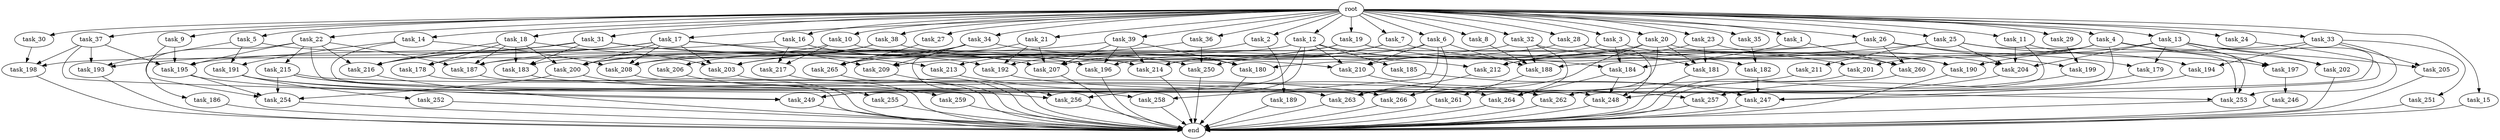 digraph G {
  root [size="0.000000"];
  task_11 [size="1024.000000"];
  task_256 [size="919123001344.000000"];
  task_185 [size="77309411328.000000"];
  task_265 [size="1700807049216.000000"];
  task_2 [size="1024.000000"];
  task_213 [size="111669149696.000000"];
  task_34 [size="1024.000000"];
  task_21 [size="1024.000000"];
  task_193 [size="721554505728.000000"];
  task_23 [size="1024.000000"];
  task_35 [size="1024.000000"];
  task_254 [size="2138893713408.000000"];
  task_263 [size="2052994367488.000000"];
  task_33 [size="1024.000000"];
  task_217 [size="773094113280.000000"];
  task_14 [size="1024.000000"];
  task_261 [size="34359738368.000000"];
  task_206 [size="549755813888.000000"];
  task_178 [size="1717986918400.000000"];
  task_3 [size="1024.000000"];
  task_249 [size="670014898176.000000"];
  task_259 [size="549755813888.000000"];
  task_179 [size="773094113280.000000"];
  task_196 [size="420906795008.000000"];
  task_187 [size="2946347565056.000000"];
  task_203 [size="2061584302080.000000"];
  task_28 [size="1024.000000"];
  task_209 [size="1632087572480.000000"];
  task_201 [size="343597383680.000000"];
  task_257 [size="764504178688.000000"];
  task_22 [size="1024.000000"];
  task_216 [size="2448131358720.000000"];
  task_5 [size="1024.000000"];
  task_188 [size="455266533376.000000"];
  task_30 [size="1024.000000"];
  task_250 [size="1468878815232.000000"];
  task_183 [size="970662608896.000000"];
  task_215 [size="695784701952.000000"];
  task_9 [size="1024.000000"];
  task_27 [size="1024.000000"];
  task_258 [size="936302870528.000000"];
  task_20 [size="1024.000000"];
  task_182 [size="858993459200.000000"];
  task_199 [size="833223655424.000000"];
  task_37 [size="1024.000000"];
  task_194 [size="292057776128.000000"];
  task_247 [size="1640677507072.000000"];
  task_204 [size="678604832768.000000"];
  task_200 [size="2405181685760.000000"];
  task_252 [size="420906795008.000000"];
  task_39 [size="1024.000000"];
  task_246 [size="137438953472.000000"];
  task_186 [size="695784701952.000000"];
  task_198 [size="523986010112.000000"];
  task_205 [size="154618822656.000000"];
  task_251 [size="77309411328.000000"];
  task_202 [size="111669149696.000000"];
  task_266 [size="1357209665536.000000"];
  task_8 [size="1024.000000"];
  task_214 [size="249108103168.000000"];
  task_191 [size="970662608896.000000"];
  task_211 [size="214748364800.000000"];
  task_24 [size="1024.000000"];
  task_264 [size="1417339207680.000000"];
  task_31 [size="1024.000000"];
  task_12 [size="1024.000000"];
  task_32 [size="1024.000000"];
  task_189 [size="549755813888.000000"];
  task_195 [size="944892805120.000000"];
  task_255 [size="695784701952.000000"];
  end [size="0.000000"];
  task_10 [size="1024.000000"];
  task_210 [size="1125281431552.000000"];
  task_29 [size="1024.000000"];
  task_1 [size="1024.000000"];
  task_208 [size="2010044694528.000000"];
  task_192 [size="1520418422784.000000"];
  task_4 [size="1024.000000"];
  task_13 [size="1024.000000"];
  task_260 [size="1529008357376.000000"];
  task_36 [size="1024.000000"];
  task_16 [size="1024.000000"];
  task_181 [size="979252543488.000000"];
  task_15 [size="1024.000000"];
  task_212 [size="1494648619008.000000"];
  task_253 [size="1185410973696.000000"];
  task_248 [size="1185410973696.000000"];
  task_18 [size="1024.000000"];
  task_26 [size="1024.000000"];
  task_180 [size="1425929142272.000000"];
  task_25 [size="1024.000000"];
  task_19 [size="1024.000000"];
  task_207 [size="627065225216.000000"];
  task_197 [size="188978561024.000000"];
  task_38 [size="1024.000000"];
  task_184 [size="1468878815232.000000"];
  task_17 [size="1024.000000"];
  task_190 [size="1614907703296.000000"];
  task_262 [size="1529008357376.000000"];
  task_6 [size="1024.000000"];
  task_7 [size="1024.000000"];

  root -> task_11 [size="1.000000"];
  root -> task_28 [size="1.000000"];
  root -> task_10 [size="1.000000"];
  root -> task_20 [size="1.000000"];
  root -> task_2 [size="1.000000"];
  root -> task_4 [size="1.000000"];
  root -> task_13 [size="1.000000"];
  root -> task_39 [size="1.000000"];
  root -> task_21 [size="1.000000"];
  root -> task_16 [size="1.000000"];
  root -> task_22 [size="1.000000"];
  root -> task_15 [size="1.000000"];
  root -> task_36 [size="1.000000"];
  root -> task_33 [size="1.000000"];
  root -> task_1 [size="1.000000"];
  root -> task_5 [size="1.000000"];
  root -> task_14 [size="1.000000"];
  root -> task_18 [size="1.000000"];
  root -> task_26 [size="1.000000"];
  root -> task_6 [size="1.000000"];
  root -> task_25 [size="1.000000"];
  root -> task_24 [size="1.000000"];
  root -> task_9 [size="1.000000"];
  root -> task_23 [size="1.000000"];
  root -> task_3 [size="1.000000"];
  root -> task_19 [size="1.000000"];
  root -> task_27 [size="1.000000"];
  root -> task_35 [size="1.000000"];
  root -> task_38 [size="1.000000"];
  root -> task_17 [size="1.000000"];
  root -> task_31 [size="1.000000"];
  root -> task_12 [size="1.000000"];
  root -> task_32 [size="1.000000"];
  root -> task_34 [size="1.000000"];
  root -> task_37 [size="1.000000"];
  root -> task_30 [size="1.000000"];
  root -> task_8 [size="1.000000"];
  root -> task_7 [size="1.000000"];
  root -> task_29 [size="1.000000"];
  task_11 -> task_204 [size="75497472.000000"];
  task_11 -> task_197 [size="75497472.000000"];
  task_11 -> task_266 [size="75497472.000000"];
  task_256 -> end [size="1.000000"];
  task_185 -> task_247 [size="301989888.000000"];
  task_265 -> end [size="1.000000"];
  task_2 -> task_189 [size="536870912.000000"];
  task_2 -> task_192 [size="536870912.000000"];
  task_213 -> task_264 [size="134217728.000000"];
  task_34 -> task_180 [size="679477248.000000"];
  task_34 -> task_209 [size="679477248.000000"];
  task_34 -> task_208 [size="679477248.000000"];
  task_34 -> task_265 [size="679477248.000000"];
  task_21 -> task_207 [size="411041792.000000"];
  task_21 -> task_256 [size="411041792.000000"];
  task_21 -> task_192 [size="411041792.000000"];
  task_193 -> end [size="1.000000"];
  task_23 -> task_181 [size="411041792.000000"];
  task_23 -> task_190 [size="411041792.000000"];
  task_23 -> task_210 [size="411041792.000000"];
  task_35 -> task_182 [size="536870912.000000"];
  task_254 -> end [size="1.000000"];
  task_263 -> end [size="1.000000"];
  task_33 -> task_205 [size="75497472.000000"];
  task_33 -> task_251 [size="75497472.000000"];
  task_33 -> task_209 [size="75497472.000000"];
  task_33 -> task_194 [size="75497472.000000"];
  task_33 -> task_253 [size="75497472.000000"];
  task_217 -> end [size="1.000000"];
  task_14 -> task_191 [size="411041792.000000"];
  task_14 -> task_208 [size="411041792.000000"];
  task_14 -> task_248 [size="411041792.000000"];
  task_261 -> end [size="1.000000"];
  task_206 -> task_259 [size="536870912.000000"];
  task_178 -> end [size="1.000000"];
  task_3 -> task_250 [size="679477248.000000"];
  task_3 -> task_190 [size="679477248.000000"];
  task_3 -> task_184 [size="679477248.000000"];
  task_249 -> end [size="1.000000"];
  task_259 -> end [size="1.000000"];
  task_179 -> task_257 [size="209715200.000000"];
  task_196 -> end [size="1.000000"];
  task_187 -> end [size="1.000000"];
  task_203 -> end [size="1.000000"];
  task_28 -> task_181 [size="134217728.000000"];
  task_28 -> task_200 [size="134217728.000000"];
  task_28 -> task_248 [size="134217728.000000"];
  task_209 -> end [size="1.000000"];
  task_201 -> end [size="1.000000"];
  task_257 -> end [size="1.000000"];
  task_22 -> task_186 [size="679477248.000000"];
  task_22 -> task_195 [size="679477248.000000"];
  task_22 -> task_215 [size="679477248.000000"];
  task_22 -> task_216 [size="679477248.000000"];
  task_22 -> task_266 [size="679477248.000000"];
  task_22 -> task_187 [size="679477248.000000"];
  task_216 -> end [size="1.000000"];
  task_5 -> task_191 [size="536870912.000000"];
  task_5 -> task_193 [size="536870912.000000"];
  task_5 -> task_192 [size="536870912.000000"];
  task_188 -> task_261 [size="33554432.000000"];
  task_30 -> task_198 [size="301989888.000000"];
  task_250 -> end [size="1.000000"];
  task_183 -> task_253 [size="838860800.000000"];
  task_215 -> task_254 [size="838860800.000000"];
  task_215 -> task_258 [size="838860800.000000"];
  task_215 -> task_262 [size="838860800.000000"];
  task_215 -> task_263 [size="838860800.000000"];
  task_9 -> task_195 [size="33554432.000000"];
  task_9 -> task_254 [size="33554432.000000"];
  task_27 -> task_265 [size="679477248.000000"];
  task_258 -> end [size="1.000000"];
  task_20 -> task_212 [size="411041792.000000"];
  task_20 -> task_181 [size="411041792.000000"];
  task_20 -> task_190 [size="411041792.000000"];
  task_20 -> task_263 [size="411041792.000000"];
  task_20 -> task_264 [size="411041792.000000"];
  task_182 -> task_247 [size="679477248.000000"];
  task_199 -> task_262 [size="411041792.000000"];
  task_37 -> task_193 [size="134217728.000000"];
  task_37 -> task_195 [size="134217728.000000"];
  task_37 -> task_249 [size="134217728.000000"];
  task_37 -> task_198 [size="134217728.000000"];
  task_194 -> task_247 [size="411041792.000000"];
  task_247 -> end [size="1.000000"];
  task_204 -> task_266 [size="33554432.000000"];
  task_200 -> task_255 [size="679477248.000000"];
  task_200 -> task_254 [size="679477248.000000"];
  task_252 -> end [size="1.000000"];
  task_39 -> task_214 [size="33554432.000000"];
  task_39 -> task_196 [size="33554432.000000"];
  task_39 -> task_180 [size="33554432.000000"];
  task_39 -> task_203 [size="33554432.000000"];
  task_39 -> task_207 [size="33554432.000000"];
  task_246 -> end [size="1.000000"];
  task_186 -> end [size="1.000000"];
  task_198 -> end [size="1.000000"];
  task_205 -> end [size="1.000000"];
  task_251 -> end [size="1.000000"];
  task_202 -> end [size="1.000000"];
  task_266 -> end [size="1.000000"];
  task_8 -> task_188 [size="33554432.000000"];
  task_214 -> end [size="1.000000"];
  task_191 -> task_249 [size="411041792.000000"];
  task_191 -> task_256 [size="411041792.000000"];
  task_191 -> task_252 [size="411041792.000000"];
  task_211 -> task_249 [size="33554432.000000"];
  task_24 -> task_247 [size="209715200.000000"];
  task_264 -> end [size="1.000000"];
  task_31 -> task_193 [size="33554432.000000"];
  task_31 -> task_207 [size="33554432.000000"];
  task_31 -> task_183 [size="33554432.000000"];
  task_31 -> task_216 [size="33554432.000000"];
  task_31 -> task_213 [size="33554432.000000"];
  task_12 -> task_256 [size="75497472.000000"];
  task_12 -> task_185 [size="75497472.000000"];
  task_12 -> task_198 [size="75497472.000000"];
  task_12 -> task_249 [size="75497472.000000"];
  task_12 -> task_210 [size="75497472.000000"];
  task_12 -> task_184 [size="75497472.000000"];
  task_32 -> task_188 [size="301989888.000000"];
  task_32 -> task_204 [size="301989888.000000"];
  task_32 -> task_264 [size="301989888.000000"];
  task_32 -> task_265 [size="301989888.000000"];
  task_189 -> end [size="1.000000"];
  task_195 -> task_266 [size="536870912.000000"];
  task_195 -> task_254 [size="536870912.000000"];
  task_255 -> end [size="1.000000"];
  task_10 -> task_250 [size="679477248.000000"];
  task_10 -> task_217 [size="679477248.000000"];
  task_10 -> task_187 [size="679477248.000000"];
  task_210 -> task_262 [size="209715200.000000"];
  task_29 -> task_199 [size="134217728.000000"];
  task_1 -> task_260 [size="679477248.000000"];
  task_1 -> task_184 [size="679477248.000000"];
  task_208 -> end [size="1.000000"];
  task_192 -> task_257 [size="536870912.000000"];
  task_4 -> task_188 [size="33554432.000000"];
  task_4 -> task_208 [size="33554432.000000"];
  task_4 -> task_262 [size="33554432.000000"];
  task_4 -> task_197 [size="33554432.000000"];
  task_4 -> task_202 [size="33554432.000000"];
  task_4 -> task_201 [size="33554432.000000"];
  task_4 -> task_253 [size="33554432.000000"];
  task_13 -> task_179 [size="75497472.000000"];
  task_13 -> task_204 [size="75497472.000000"];
  task_13 -> task_190 [size="75497472.000000"];
  task_13 -> task_205 [size="75497472.000000"];
  task_13 -> task_197 [size="75497472.000000"];
  task_13 -> task_202 [size="75497472.000000"];
  task_13 -> task_248 [size="75497472.000000"];
  task_260 -> end [size="1.000000"];
  task_36 -> task_250 [size="75497472.000000"];
  task_36 -> task_213 [size="75497472.000000"];
  task_16 -> task_214 [size="75497472.000000"];
  task_16 -> task_196 [size="75497472.000000"];
  task_16 -> task_195 [size="75497472.000000"];
  task_16 -> task_217 [size="75497472.000000"];
  task_181 -> end [size="1.000000"];
  task_15 -> end [size="1.000000"];
  task_212 -> task_263 [size="679477248.000000"];
  task_253 -> end [size="1.000000"];
  task_248 -> end [size="1.000000"];
  task_18 -> task_203 [size="838860800.000000"];
  task_18 -> task_183 [size="838860800.000000"];
  task_18 -> task_200 [size="838860800.000000"];
  task_18 -> task_216 [size="838860800.000000"];
  task_18 -> task_178 [size="838860800.000000"];
  task_18 -> task_187 [size="838860800.000000"];
  task_26 -> task_179 [size="679477248.000000"];
  task_26 -> task_199 [size="679477248.000000"];
  task_26 -> task_180 [size="679477248.000000"];
  task_26 -> task_260 [size="679477248.000000"];
  task_26 -> task_187 [size="679477248.000000"];
  task_180 -> end [size="1.000000"];
  task_25 -> task_212 [size="209715200.000000"];
  task_25 -> task_211 [size="209715200.000000"];
  task_25 -> task_204 [size="209715200.000000"];
  task_25 -> task_194 [size="209715200.000000"];
  task_25 -> task_253 [size="209715200.000000"];
  task_19 -> task_196 [size="301989888.000000"];
  task_19 -> task_182 [size="301989888.000000"];
  task_19 -> task_201 [size="301989888.000000"];
  task_19 -> task_203 [size="301989888.000000"];
  task_207 -> end [size="1.000000"];
  task_197 -> task_246 [size="134217728.000000"];
  task_38 -> task_206 [size="536870912.000000"];
  task_38 -> task_200 [size="536870912.000000"];
  task_38 -> task_210 [size="536870912.000000"];
  task_184 -> task_248 [size="536870912.000000"];
  task_184 -> task_264 [size="536870912.000000"];
  task_17 -> task_203 [size="838860800.000000"];
  task_17 -> task_209 [size="838860800.000000"];
  task_17 -> task_216 [size="838860800.000000"];
  task_17 -> task_178 [size="838860800.000000"];
  task_17 -> task_200 [size="838860800.000000"];
  task_17 -> task_212 [size="838860800.000000"];
  task_17 -> task_208 [size="838860800.000000"];
  task_190 -> end [size="1.000000"];
  task_262 -> end [size="1.000000"];
  task_6 -> task_183 [size="75497472.000000"];
  task_6 -> task_188 [size="75497472.000000"];
  task_6 -> task_258 [size="75497472.000000"];
  task_6 -> task_210 [size="75497472.000000"];
  task_6 -> task_263 [size="75497472.000000"];
  task_7 -> task_214 [size="134217728.000000"];
  task_7 -> task_207 [size="134217728.000000"];
  task_7 -> task_260 [size="134217728.000000"];
}
